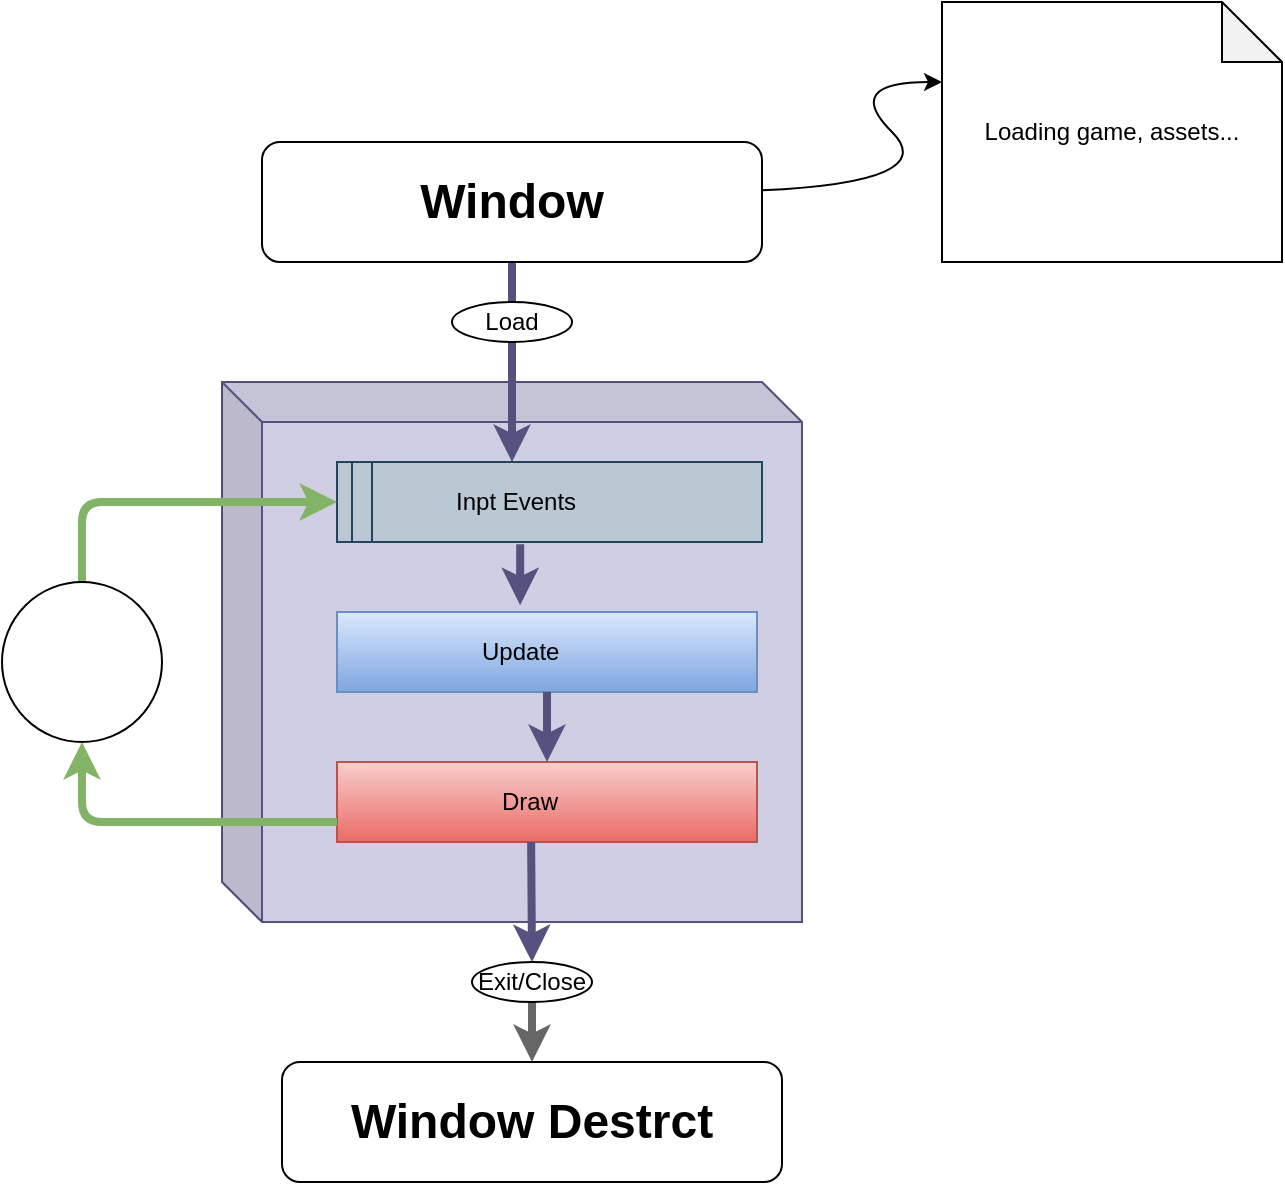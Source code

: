 <mxfile>
    <diagram id="GKmahE-9kG77uKHIY2QP" name="Page-1">
        <mxGraphModel dx="655" dy="969" grid="1" gridSize="10" guides="1" tooltips="1" connect="1" arrows="1" fold="1" page="1" pageScale="1" pageWidth="850" pageHeight="1100" math="0" shadow="0">
            <root>
                <mxCell id="0"/>
                <mxCell id="1" parent="0"/>
                <mxCell id="6" value="" style="shape=cube;whiteSpace=wrap;html=1;boundedLbl=1;backgroundOutline=1;darkOpacity=0.05;darkOpacity2=0.1;fillColor=#d0cee2;strokeColor=#56517e;" vertex="1" parent="1">
                    <mxGeometry x="180" y="210" width="290" height="270" as="geometry"/>
                </mxCell>
                <mxCell id="7" style="edgeStyle=none;html=1;strokeWidth=4;strokeColor=#56517e;fillColor=#d0cee2;" edge="1" parent="1" source="2">
                    <mxGeometry relative="1" as="geometry">
                        <mxPoint x="325" y="250" as="targetPoint"/>
                    </mxGeometry>
                </mxCell>
                <mxCell id="2" value="&lt;h1&gt;&lt;b&gt;Window&lt;/b&gt;&lt;/h1&gt;" style="rounded=1;whiteSpace=wrap;html=1;" vertex="1" parent="1">
                    <mxGeometry x="200" y="90" width="250" height="60" as="geometry"/>
                </mxCell>
                <mxCell id="3" value="" style="curved=1;endArrow=classic;html=1;" edge="1" parent="1" source="2">
                    <mxGeometry width="50" height="50" relative="1" as="geometry">
                        <mxPoint x="490" y="110" as="sourcePoint"/>
                        <mxPoint x="540" y="60" as="targetPoint"/>
                        <Array as="points">
                            <mxPoint x="540" y="110"/>
                            <mxPoint x="490" y="60"/>
                        </Array>
                    </mxGeometry>
                </mxCell>
                <mxCell id="4" value="Loading game, assets..." style="shape=note;whiteSpace=wrap;html=1;backgroundOutline=1;darkOpacity=0.05;" vertex="1" parent="1">
                    <mxGeometry x="540" y="20" width="170" height="130" as="geometry"/>
                </mxCell>
                <mxCell id="8" value="Load" style="ellipse;whiteSpace=wrap;html=1;" vertex="1" parent="1">
                    <mxGeometry x="295" y="170" width="60" height="20" as="geometry"/>
                </mxCell>
                <mxCell id="10" value="" style="rounded=0;whiteSpace=wrap;html=1;fillColor=#bac8d3;strokeColor=#23445d;" vertex="1" parent="1">
                    <mxGeometry x="237.5" y="250" width="195" height="40" as="geometry"/>
                </mxCell>
                <mxCell id="11" value="" style="rounded=0;whiteSpace=wrap;html=1;fillColor=#bac8d3;strokeColor=#23445d;" vertex="1" parent="1">
                    <mxGeometry x="245" y="250" width="195" height="40" as="geometry"/>
                </mxCell>
                <mxCell id="15" value="" style="edgeStyle=none;html=1;strokeColor=#56517e;strokeWidth=4;fontColor=#000000;exitX=0.38;exitY=1.028;exitDx=0;exitDy=0;exitPerimeter=0;entryX=0.436;entryY=-0.086;entryDx=0;entryDy=0;entryPerimeter=0;fillColor=#d0cee2;" edge="1" parent="1" source="12" target="13">
                    <mxGeometry relative="1" as="geometry">
                        <mxPoint x="329" y="330" as="targetPoint"/>
                    </mxGeometry>
                </mxCell>
                <mxCell id="12" value="&lt;font color=&quot;#000000&quot;&gt;&amp;nbsp; &amp;nbsp; &amp;nbsp; &amp;nbsp; &amp;nbsp; &amp;nbsp; Inpt Events&lt;/font&gt;" style="rounded=0;whiteSpace=wrap;html=1;fillColor=#bac8d3;strokeColor=#23445d;align=left;" vertex="1" parent="1">
                    <mxGeometry x="255" y="250" width="195" height="40" as="geometry"/>
                </mxCell>
                <mxCell id="13" value="&lt;font color=&quot;#000000&quot;&gt;&amp;nbsp; &amp;nbsp; &amp;nbsp; &amp;nbsp; &amp;nbsp; &amp;nbsp; &amp;nbsp; &amp;nbsp; &amp;nbsp; &amp;nbsp; &amp;nbsp;Update&lt;/font&gt;" style="rounded=0;whiteSpace=wrap;html=1;fillColor=#dae8fc;strokeColor=#6c8ebf;align=left;gradientColor=#7ea6e0;" vertex="1" parent="1">
                    <mxGeometry x="237.5" y="325" width="210" height="40" as="geometry"/>
                </mxCell>
                <mxCell id="24" value="" style="edgeStyle=none;html=1;strokeColor=#82b366;strokeWidth=4;fontColor=#FFFFFF;fillColor=#d5e8d4;gradientColor=#97d077;exitX=0.5;exitY=0;exitDx=0;exitDy=0;entryX=0;entryY=0.5;entryDx=0;entryDy=0;" edge="1" parent="1" source="22" target="10">
                    <mxGeometry relative="1" as="geometry">
                        <mxPoint x="170" y="210" as="targetPoint"/>
                        <Array as="points">
                            <mxPoint x="110" y="270"/>
                        </Array>
                    </mxGeometry>
                </mxCell>
                <mxCell id="16" value="&lt;font color=&quot;#000000&quot;&gt;&amp;nbsp; &amp;nbsp; &amp;nbsp; &amp;nbsp; &amp;nbsp; &amp;nbsp; &amp;nbsp; &amp;nbsp; &amp;nbsp; &amp;nbsp; &amp;nbsp; &amp;nbsp; Draw&lt;/font&gt;" style="rounded=0;whiteSpace=wrap;html=1;fillColor=#f8cecc;strokeColor=#b85450;align=left;gradientColor=#ea6b66;" vertex="1" parent="1">
                    <mxGeometry x="237.5" y="400" width="210" height="40" as="geometry"/>
                </mxCell>
                <mxCell id="17" value="" style="edgeStyle=none;html=1;strokeColor=#56517e;strokeWidth=4;fontColor=#000000;exitX=0.5;exitY=1;exitDx=0;exitDy=0;fillColor=#d0cee2;" edge="1" parent="1" source="13" target="16">
                    <mxGeometry relative="1" as="geometry">
                        <mxPoint x="339.1" y="301.12" as="sourcePoint"/>
                        <mxPoint x="339.06" y="331.56" as="targetPoint"/>
                    </mxGeometry>
                </mxCell>
                <mxCell id="29" value="" style="edgeStyle=none;html=1;strokeColor=#666666;strokeWidth=4;fontColor=#FFFFFF;fillColor=#f5f5f5;gradientColor=#b3b3b3;" edge="1" parent="1" source="18" target="27">
                    <mxGeometry relative="1" as="geometry"/>
                </mxCell>
                <mxCell id="18" value="Exit/Close" style="ellipse;whiteSpace=wrap;html=1;" vertex="1" parent="1">
                    <mxGeometry x="305" y="500" width="60" height="20" as="geometry"/>
                </mxCell>
                <mxCell id="19" style="edgeStyle=none;html=1;strokeWidth=4;strokeColor=#56517e;fillColor=#d0cee2;entryX=0.5;entryY=0;entryDx=0;entryDy=0;" edge="1" parent="1" target="18">
                    <mxGeometry relative="1" as="geometry">
                        <mxPoint x="334.57" y="440" as="sourcePoint"/>
                        <mxPoint x="334.57" y="540" as="targetPoint"/>
                    </mxGeometry>
                </mxCell>
                <mxCell id="22" value="&lt;span style=&quot;color: rgb(255, 255, 255);&quot;&gt;Loop &amp;lt;Update interval&amp;gt; /ms&lt;/span&gt;" style="ellipse;whiteSpace=wrap;html=1;fontColor=#000000;" vertex="1" parent="1">
                    <mxGeometry x="70" y="310" width="80" height="80" as="geometry"/>
                </mxCell>
                <mxCell id="26" value="" style="edgeStyle=none;html=1;strokeColor=#82b366;strokeWidth=4;fontColor=#FFFFFF;fillColor=#d5e8d4;gradientColor=#97d077;entryX=0.5;entryY=1;entryDx=0;entryDy=0;exitX=0;exitY=0.75;exitDx=0;exitDy=0;" edge="1" parent="1" source="16" target="22">
                    <mxGeometry relative="1" as="geometry">
                        <mxPoint x="230" y="430" as="sourcePoint"/>
                        <mxPoint x="120.606" y="399.995" as="targetPoint"/>
                        <Array as="points">
                            <mxPoint x="110" y="430"/>
                        </Array>
                    </mxGeometry>
                </mxCell>
                <mxCell id="27" value="&lt;h1&gt;&lt;b&gt;Window Destrct&lt;/b&gt;&lt;/h1&gt;" style="rounded=1;whiteSpace=wrap;html=1;" vertex="1" parent="1">
                    <mxGeometry x="210" y="550" width="250" height="60" as="geometry"/>
                </mxCell>
            </root>
        </mxGraphModel>
    </diagram>
</mxfile>